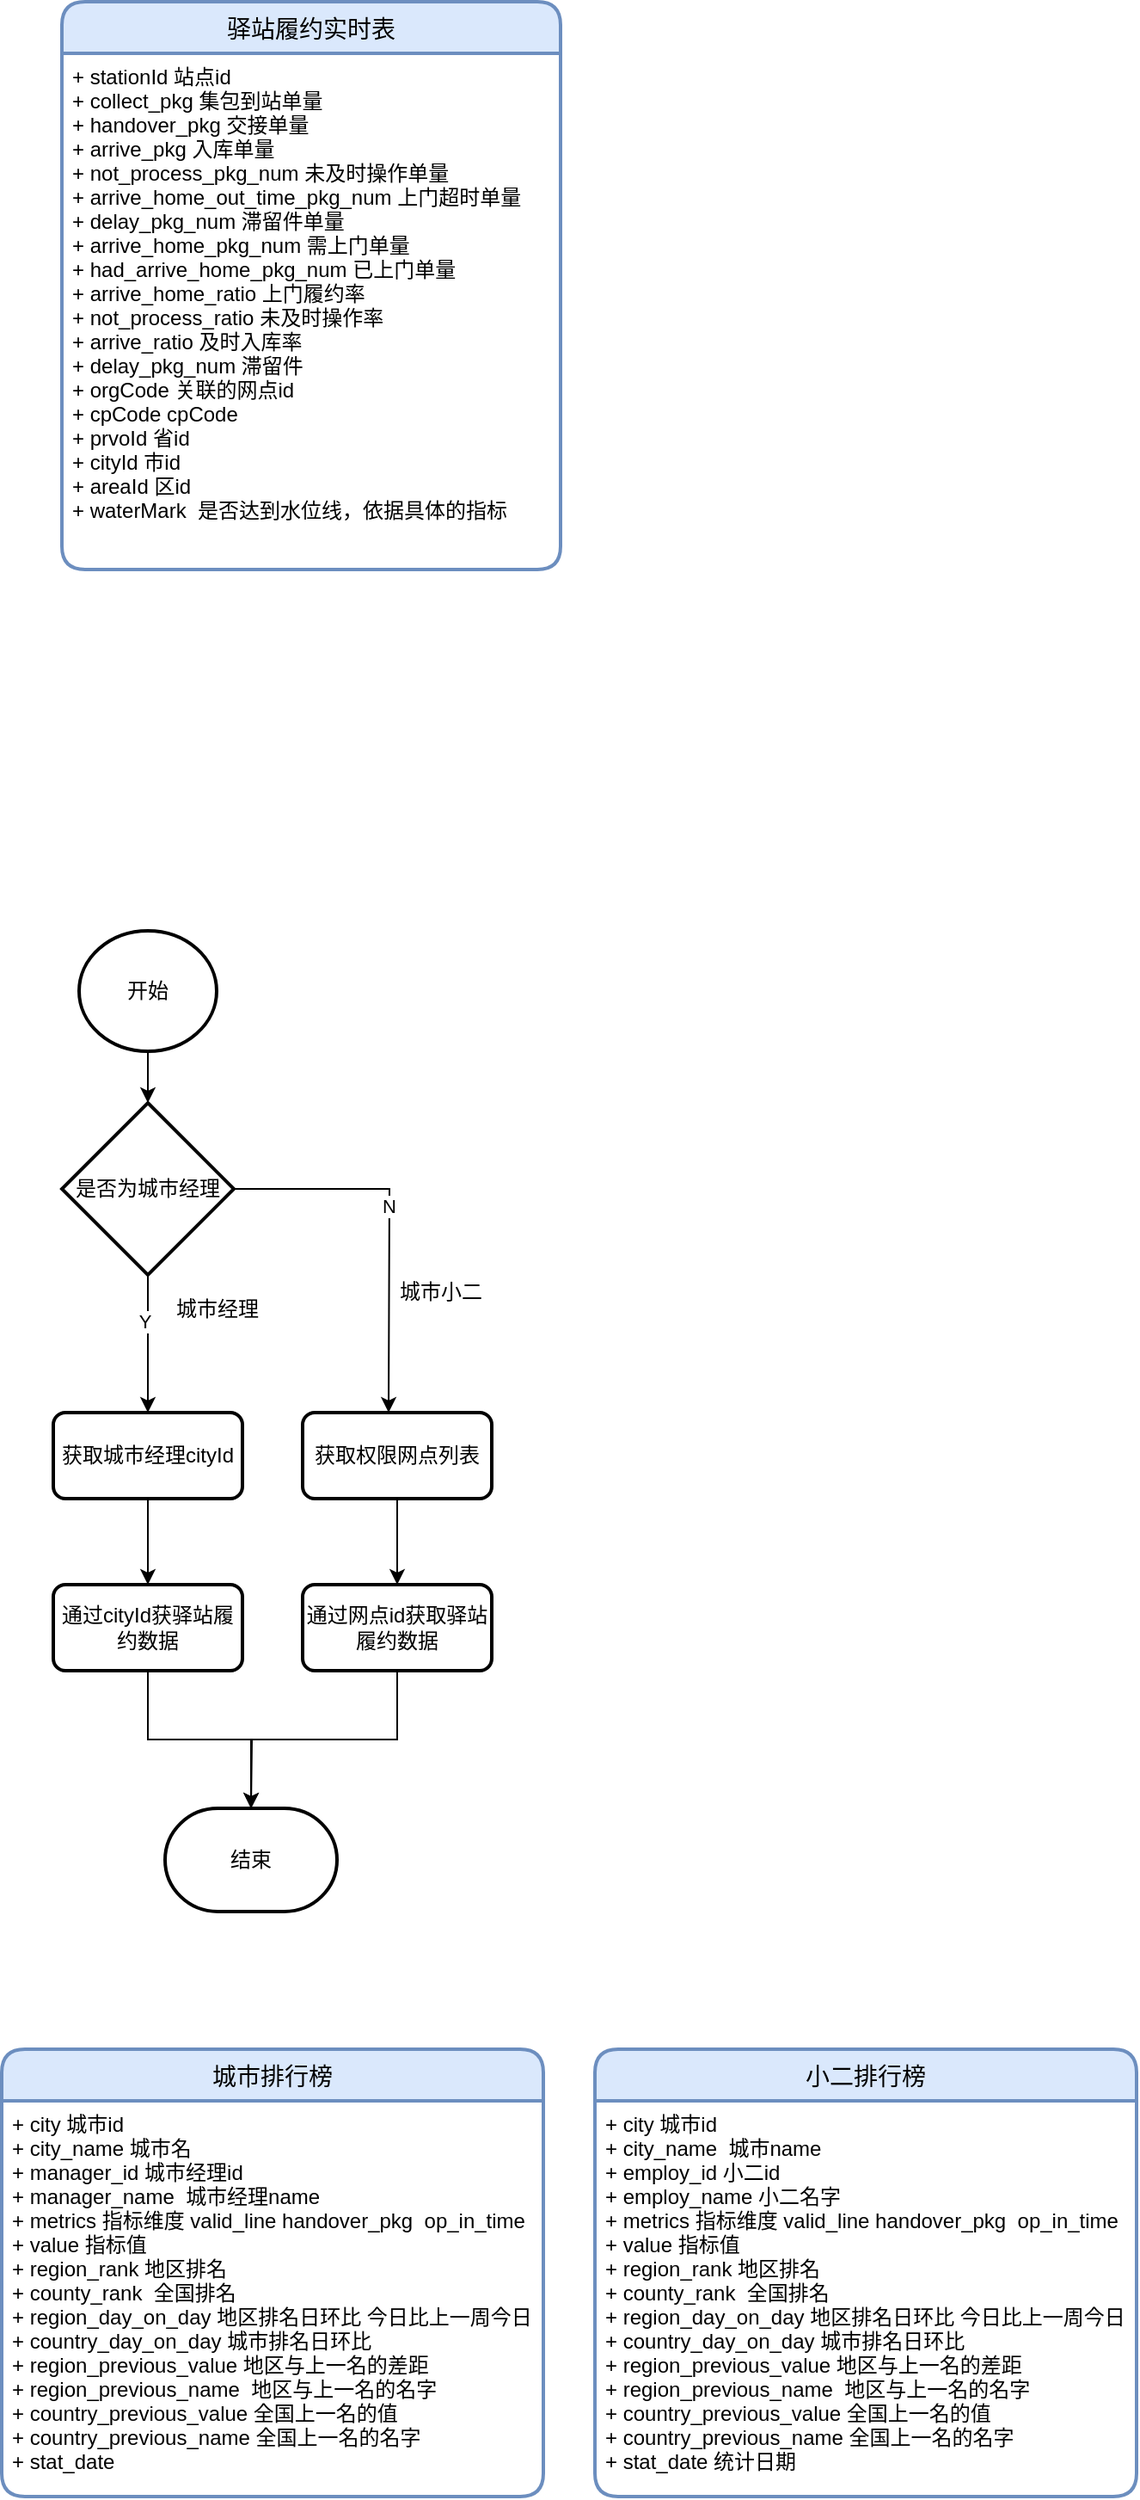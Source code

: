 <mxfile version="14.1.4" type="github">
  <diagram id="8hyWG5DNdCxR_j4EdIO5" name="Page-1">
    <mxGraphModel dx="1237" dy="811" grid="1" gridSize="10" guides="1" tooltips="1" connect="1" arrows="1" fold="1" page="1" pageScale="1" pageWidth="827" pageHeight="1169" math="0" shadow="0">
      <root>
        <mxCell id="0" />
        <mxCell id="1" parent="0" />
        <mxCell id="M5Vq__j_jYRAFMtw6sY8-1" value="驿站履约实时表" style="swimlane;childLayout=stackLayout;horizontal=1;startSize=30;horizontalStack=0;rounded=1;fontSize=14;fontStyle=0;strokeWidth=2;resizeParent=0;resizeLast=1;shadow=0;dashed=0;align=center;fillColor=#dae8fc;strokeColor=#6c8ebf;" parent="1" vertex="1">
          <mxGeometry x="180" y="140" width="290" height="330" as="geometry" />
        </mxCell>
        <mxCell id="M5Vq__j_jYRAFMtw6sY8-2" value="+ stationId 站点id&#xa;+ collect_pkg 集包到站单量&#xa;+ handover_pkg 交接单量&#xa;+ arrive_pkg 入库单量&#xa;+ not_process_pkg_num 未及时操作单量&#xa;+ arrive_home_out_time_pkg_num 上门超时单量&#xa;+ delay_pkg_num 滞留件单量&#xa;+ arrive_home_pkg_num 需上门单量&#xa;+ had_arrive_home_pkg_num 已上门单量&#xa;+ arrive_home_ratio 上门履约率&#xa;+ not_process_ratio 未及时操作率&#xa;+ arrive_ratio 及时入库率&#xa;+ delay_pkg_num 滞留件&#xa;+ orgCode 关联的网点id&#xa;+ cpCode cpCode&#xa;+ prvoId 省id&#xa;+ cityId 市id&#xa;+ areaId 区id&#xa;+ waterMark  是否达到水位线，依据具体的指标" style="align=left;strokeColor=none;fillColor=none;spacingLeft=4;fontSize=12;verticalAlign=top;resizable=0;rotatable=0;part=1;" parent="M5Vq__j_jYRAFMtw6sY8-1" vertex="1">
          <mxGeometry y="30" width="290" height="300" as="geometry" />
        </mxCell>
        <mxCell id="9bIh-mB9ExF3nw51RKhw-2" style="edgeStyle=orthogonalEdgeStyle;rounded=0;orthogonalLoop=1;jettySize=auto;html=1;exitX=0.5;exitY=1;exitDx=0;exitDy=0;exitPerimeter=0;" edge="1" parent="1" source="9bIh-mB9ExF3nw51RKhw-1">
          <mxGeometry relative="1" as="geometry">
            <mxPoint x="230" y="780" as="targetPoint" />
          </mxGeometry>
        </mxCell>
        <mxCell id="9bIh-mB9ExF3nw51RKhw-1" value="开始" style="strokeWidth=2;html=1;shape=mxgraph.flowchart.start_2;whiteSpace=wrap;" vertex="1" parent="1">
          <mxGeometry x="190" y="680" width="80" height="70" as="geometry" />
        </mxCell>
        <mxCell id="9bIh-mB9ExF3nw51RKhw-4" style="edgeStyle=orthogonalEdgeStyle;rounded=0;orthogonalLoop=1;jettySize=auto;html=1;exitX=0.5;exitY=1;exitDx=0;exitDy=0;exitPerimeter=0;entryX=0.5;entryY=0;entryDx=0;entryDy=0;entryPerimeter=0;" edge="1" parent="1" source="9bIh-mB9ExF3nw51RKhw-3" target="9bIh-mB9ExF3nw51RKhw-11">
          <mxGeometry relative="1" as="geometry">
            <mxPoint x="230" y="950" as="targetPoint" />
          </mxGeometry>
        </mxCell>
        <mxCell id="9bIh-mB9ExF3nw51RKhw-6" value="Y" style="edgeLabel;html=1;align=center;verticalAlign=middle;resizable=0;points=[];" vertex="1" connectable="0" parent="9bIh-mB9ExF3nw51RKhw-4">
          <mxGeometry x="-0.343" y="-2" relative="1" as="geometry">
            <mxPoint as="offset" />
          </mxGeometry>
        </mxCell>
        <mxCell id="9bIh-mB9ExF3nw51RKhw-5" style="edgeStyle=orthogonalEdgeStyle;rounded=0;orthogonalLoop=1;jettySize=auto;html=1;exitX=1;exitY=0.5;exitDx=0;exitDy=0;exitPerimeter=0;" edge="1" parent="1" source="9bIh-mB9ExF3nw51RKhw-3">
          <mxGeometry relative="1" as="geometry">
            <mxPoint x="370" y="960" as="targetPoint" />
          </mxGeometry>
        </mxCell>
        <mxCell id="9bIh-mB9ExF3nw51RKhw-7" value="N" style="edgeLabel;html=1;align=center;verticalAlign=middle;resizable=0;points=[];" vertex="1" connectable="0" parent="9bIh-mB9ExF3nw51RKhw-5">
          <mxGeometry x="-0.089" y="-1" relative="1" as="geometry">
            <mxPoint as="offset" />
          </mxGeometry>
        </mxCell>
        <mxCell id="9bIh-mB9ExF3nw51RKhw-3" value="是否为城市经理" style="strokeWidth=2;html=1;shape=mxgraph.flowchart.decision;whiteSpace=wrap;" vertex="1" parent="1">
          <mxGeometry x="180" y="780" width="100" height="100" as="geometry" />
        </mxCell>
        <mxCell id="9bIh-mB9ExF3nw51RKhw-16" style="edgeStyle=orthogonalEdgeStyle;rounded=0;orthogonalLoop=1;jettySize=auto;html=1;exitX=0.5;exitY=1;exitDx=0;exitDy=0;" edge="1" parent="1" source="9bIh-mB9ExF3nw51RKhw-8" target="9bIh-mB9ExF3nw51RKhw-15">
          <mxGeometry relative="1" as="geometry" />
        </mxCell>
        <mxCell id="9bIh-mB9ExF3nw51RKhw-8" value="获取权限网点列表" style="rounded=1;whiteSpace=wrap;html=1;absoluteArcSize=1;arcSize=14;strokeWidth=2;" vertex="1" parent="1">
          <mxGeometry x="320" y="960" width="110" height="50" as="geometry" />
        </mxCell>
        <mxCell id="9bIh-mB9ExF3nw51RKhw-9" value="城市小二" style="text;html=1;align=center;verticalAlign=middle;resizable=0;points=[];autosize=1;" vertex="1" parent="1">
          <mxGeometry x="370" y="880" width="60" height="20" as="geometry" />
        </mxCell>
        <mxCell id="9bIh-mB9ExF3nw51RKhw-10" value="城市经理" style="text;html=1;align=center;verticalAlign=middle;resizable=0;points=[];autosize=1;" vertex="1" parent="1">
          <mxGeometry x="240" y="890" width="60" height="20" as="geometry" />
        </mxCell>
        <mxCell id="9bIh-mB9ExF3nw51RKhw-14" style="edgeStyle=orthogonalEdgeStyle;rounded=0;orthogonalLoop=1;jettySize=auto;html=1;exitX=0.5;exitY=1;exitDx=0;exitDy=0;" edge="1" parent="1" source="9bIh-mB9ExF3nw51RKhw-11">
          <mxGeometry relative="1" as="geometry">
            <mxPoint x="230" y="1060" as="targetPoint" />
          </mxGeometry>
        </mxCell>
        <mxCell id="9bIh-mB9ExF3nw51RKhw-11" value="获取城市经理cityId" style="rounded=1;whiteSpace=wrap;html=1;absoluteArcSize=1;arcSize=14;strokeWidth=2;" vertex="1" parent="1">
          <mxGeometry x="175" y="960" width="110" height="50" as="geometry" />
        </mxCell>
        <mxCell id="9bIh-mB9ExF3nw51RKhw-18" style="edgeStyle=orthogonalEdgeStyle;rounded=0;orthogonalLoop=1;jettySize=auto;html=1;exitX=0.5;exitY=1;exitDx=0;exitDy=0;" edge="1" parent="1" source="9bIh-mB9ExF3nw51RKhw-13" target="9bIh-mB9ExF3nw51RKhw-17">
          <mxGeometry relative="1" as="geometry" />
        </mxCell>
        <mxCell id="9bIh-mB9ExF3nw51RKhw-13" value="通过cityId获驿站履约数据" style="rounded=1;whiteSpace=wrap;html=1;absoluteArcSize=1;arcSize=14;strokeWidth=2;" vertex="1" parent="1">
          <mxGeometry x="175" y="1060" width="110" height="50" as="geometry" />
        </mxCell>
        <mxCell id="9bIh-mB9ExF3nw51RKhw-19" style="edgeStyle=orthogonalEdgeStyle;rounded=0;orthogonalLoop=1;jettySize=auto;html=1;exitX=0.5;exitY=1;exitDx=0;exitDy=0;" edge="1" parent="1" source="9bIh-mB9ExF3nw51RKhw-15">
          <mxGeometry relative="1" as="geometry">
            <mxPoint x="290" y="1190" as="targetPoint" />
          </mxGeometry>
        </mxCell>
        <mxCell id="9bIh-mB9ExF3nw51RKhw-15" value="通过网点id获取驿站履约数据" style="rounded=1;whiteSpace=wrap;html=1;absoluteArcSize=1;arcSize=14;strokeWidth=2;" vertex="1" parent="1">
          <mxGeometry x="320" y="1060" width="110" height="50" as="geometry" />
        </mxCell>
        <mxCell id="9bIh-mB9ExF3nw51RKhw-17" value="结束" style="strokeWidth=2;html=1;shape=mxgraph.flowchart.terminator;whiteSpace=wrap;" vertex="1" parent="1">
          <mxGeometry x="240" y="1190" width="100" height="60" as="geometry" />
        </mxCell>
        <mxCell id="9bIh-mB9ExF3nw51RKhw-21" value="城市排行榜" style="swimlane;childLayout=stackLayout;horizontal=1;startSize=30;horizontalStack=0;rounded=1;fontSize=14;fontStyle=0;strokeWidth=2;resizeParent=0;resizeLast=1;shadow=0;dashed=0;align=center;fillColor=#dae8fc;strokeColor=#6c8ebf;" vertex="1" parent="1">
          <mxGeometry x="145" y="1330" width="315" height="260" as="geometry" />
        </mxCell>
        <mxCell id="9bIh-mB9ExF3nw51RKhw-22" value="+ city 城市id&#xa;+ city_name 城市名&#xa;+ manager_id 城市经理id&#xa;+ manager_name  城市经理name&#xa;+ metrics 指标维度 valid_line handover_pkg  op_in_time&#xa;+ value 指标值&#xa;+ region_rank 地区排名 &#xa;+ county_rank  全国排名&#xa;+ region_day_on_day 地区排名日环比 今日比上一周今日&#xa;+ country_day_on_day 城市排名日环比&#xa;+ region_previous_value 地区与上一名的差距&#xa;+ region_previous_name  地区与上一名的名字&#xa;+ country_previous_value 全国上一名的值&#xa;+ country_previous_name 全国上一名的名字&#xa;+ stat_date&#xa;" style="align=left;strokeColor=none;fillColor=none;spacingLeft=4;fontSize=12;verticalAlign=top;resizable=0;rotatable=0;part=1;" vertex="1" parent="9bIh-mB9ExF3nw51RKhw-21">
          <mxGeometry y="30" width="315" height="230" as="geometry" />
        </mxCell>
        <mxCell id="9bIh-mB9ExF3nw51RKhw-24" value="小二排行榜" style="swimlane;childLayout=stackLayout;horizontal=1;startSize=30;horizontalStack=0;rounded=1;fontSize=14;fontStyle=0;strokeWidth=2;resizeParent=0;resizeLast=1;shadow=0;dashed=0;align=center;fillColor=#dae8fc;strokeColor=#6c8ebf;" vertex="1" parent="1">
          <mxGeometry x="490" y="1330" width="315" height="260" as="geometry" />
        </mxCell>
        <mxCell id="9bIh-mB9ExF3nw51RKhw-25" value="+ city 城市id&#xa;+ city_name  城市name&#xa;+ employ_id 小二id&#xa;+ employ_name 小二名字&#xa;+ metrics 指标维度 valid_line handover_pkg  op_in_time&#xa;+ value 指标值&#xa;+ region_rank 地区排名 &#xa;+ county_rank  全国排名&#xa;+ region_day_on_day 地区排名日环比 今日比上一周今日&#xa;+ country_day_on_day 城市排名日环比&#xa;+ region_previous_value 地区与上一名的差距&#xa;+ region_previous_name  地区与上一名的名字&#xa;+ country_previous_value 全国上一名的值&#xa;+ country_previous_name 全国上一名的名字&#xa;+ stat_date 统计日期&#xa;" style="align=left;strokeColor=none;fillColor=none;spacingLeft=4;fontSize=12;verticalAlign=top;resizable=0;rotatable=0;part=1;" vertex="1" parent="9bIh-mB9ExF3nw51RKhw-24">
          <mxGeometry y="30" width="315" height="230" as="geometry" />
        </mxCell>
      </root>
    </mxGraphModel>
  </diagram>
</mxfile>

